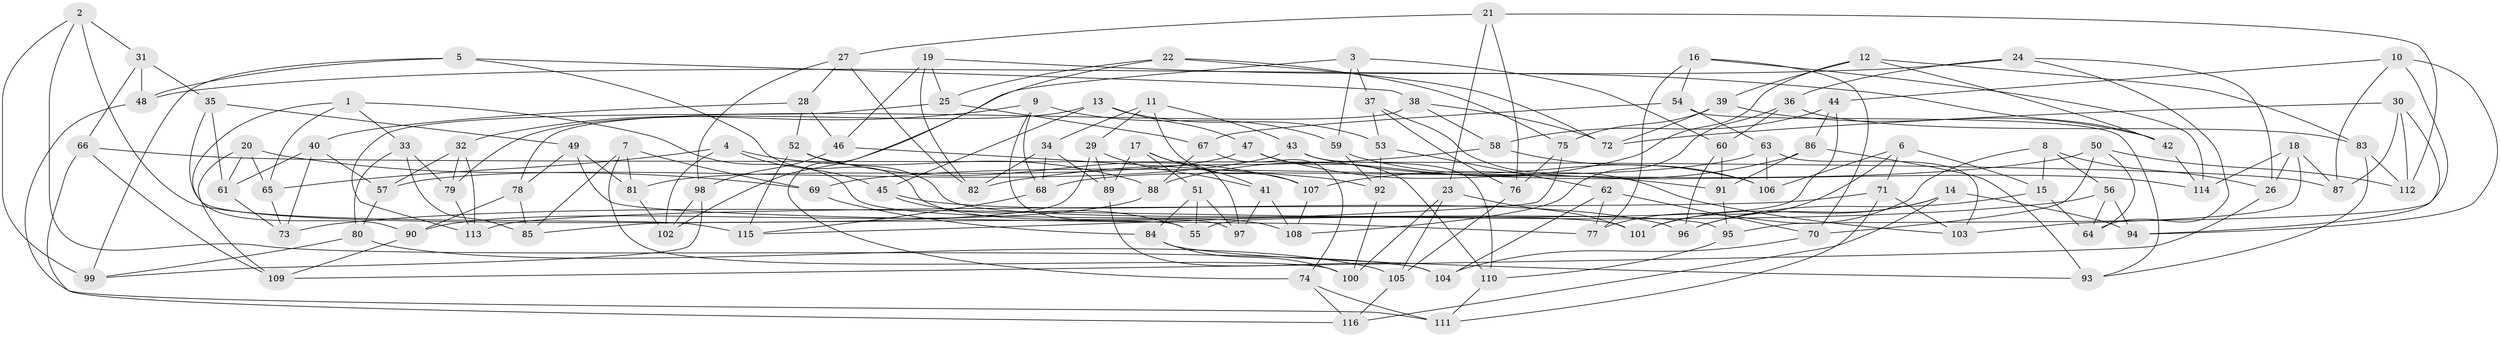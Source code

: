 // Generated by graph-tools (version 1.1) at 2025/03/03/09/25 03:03:07]
// undirected, 116 vertices, 232 edges
graph export_dot {
graph [start="1"]
  node [color=gray90,style=filled];
  1;
  2;
  3;
  4;
  5;
  6;
  7;
  8;
  9;
  10;
  11;
  12;
  13;
  14;
  15;
  16;
  17;
  18;
  19;
  20;
  21;
  22;
  23;
  24;
  25;
  26;
  27;
  28;
  29;
  30;
  31;
  32;
  33;
  34;
  35;
  36;
  37;
  38;
  39;
  40;
  41;
  42;
  43;
  44;
  45;
  46;
  47;
  48;
  49;
  50;
  51;
  52;
  53;
  54;
  55;
  56;
  57;
  58;
  59;
  60;
  61;
  62;
  63;
  64;
  65;
  66;
  67;
  68;
  69;
  70;
  71;
  72;
  73;
  74;
  75;
  76;
  77;
  78;
  79;
  80;
  81;
  82;
  83;
  84;
  85;
  86;
  87;
  88;
  89;
  90;
  91;
  92;
  93;
  94;
  95;
  96;
  97;
  98;
  99;
  100;
  101;
  102;
  103;
  104;
  105;
  106;
  107;
  108;
  109;
  110;
  111;
  112;
  113;
  114;
  115;
  116;
  1 -- 33;
  1 -- 65;
  1 -- 90;
  1 -- 101;
  2 -- 104;
  2 -- 115;
  2 -- 31;
  2 -- 99;
  3 -- 102;
  3 -- 60;
  3 -- 37;
  3 -- 59;
  4 -- 88;
  4 -- 45;
  4 -- 102;
  4 -- 65;
  5 -- 99;
  5 -- 38;
  5 -- 48;
  5 -- 108;
  6 -- 101;
  6 -- 15;
  6 -- 106;
  6 -- 71;
  7 -- 85;
  7 -- 100;
  7 -- 81;
  7 -- 69;
  8 -- 15;
  8 -- 26;
  8 -- 56;
  8 -- 77;
  9 -- 32;
  9 -- 59;
  9 -- 97;
  9 -- 68;
  10 -- 95;
  10 -- 44;
  10 -- 94;
  10 -- 87;
  11 -- 43;
  11 -- 34;
  11 -- 29;
  11 -- 107;
  12 -- 39;
  12 -- 42;
  12 -- 83;
  12 -- 88;
  13 -- 53;
  13 -- 47;
  13 -- 45;
  13 -- 79;
  14 -- 94;
  14 -- 101;
  14 -- 96;
  14 -- 116;
  15 -- 96;
  15 -- 64;
  16 -- 77;
  16 -- 54;
  16 -- 114;
  16 -- 70;
  17 -- 41;
  17 -- 97;
  17 -- 89;
  17 -- 51;
  18 -- 26;
  18 -- 114;
  18 -- 87;
  18 -- 103;
  19 -- 25;
  19 -- 42;
  19 -- 46;
  19 -- 82;
  20 -- 109;
  20 -- 65;
  20 -- 61;
  20 -- 69;
  21 -- 23;
  21 -- 27;
  21 -- 112;
  21 -- 76;
  22 -- 72;
  22 -- 25;
  22 -- 75;
  22 -- 74;
  23 -- 101;
  23 -- 100;
  23 -- 105;
  24 -- 26;
  24 -- 48;
  24 -- 64;
  24 -- 36;
  25 -- 67;
  25 -- 113;
  26 -- 109;
  27 -- 82;
  27 -- 98;
  27 -- 28;
  28 -- 40;
  28 -- 46;
  28 -- 52;
  29 -- 85;
  29 -- 41;
  29 -- 89;
  30 -- 87;
  30 -- 72;
  30 -- 112;
  30 -- 94;
  31 -- 66;
  31 -- 35;
  31 -- 48;
  32 -- 57;
  32 -- 79;
  32 -- 113;
  33 -- 80;
  33 -- 85;
  33 -- 79;
  34 -- 68;
  34 -- 82;
  34 -- 89;
  35 -- 49;
  35 -- 55;
  35 -- 61;
  36 -- 83;
  36 -- 108;
  36 -- 60;
  37 -- 103;
  37 -- 76;
  37 -- 53;
  38 -- 58;
  38 -- 72;
  38 -- 78;
  39 -- 72;
  39 -- 75;
  39 -- 42;
  40 -- 61;
  40 -- 73;
  40 -- 57;
  41 -- 108;
  41 -- 97;
  42 -- 114;
  43 -- 114;
  43 -- 110;
  43 -- 57;
  44 -- 55;
  44 -- 86;
  44 -- 58;
  45 -- 96;
  45 -- 55;
  46 -- 92;
  46 -- 98;
  47 -- 81;
  47 -- 91;
  47 -- 110;
  48 -- 111;
  49 -- 77;
  49 -- 81;
  49 -- 78;
  50 -- 112;
  50 -- 70;
  50 -- 64;
  50 -- 69;
  51 -- 55;
  51 -- 97;
  51 -- 84;
  52 -- 115;
  52 -- 107;
  52 -- 95;
  53 -- 92;
  53 -- 62;
  54 -- 63;
  54 -- 67;
  54 -- 93;
  56 -- 94;
  56 -- 73;
  56 -- 64;
  57 -- 80;
  58 -- 106;
  58 -- 82;
  59 -- 106;
  59 -- 92;
  60 -- 96;
  60 -- 91;
  61 -- 73;
  62 -- 70;
  62 -- 104;
  62 -- 77;
  63 -- 106;
  63 -- 68;
  63 -- 103;
  65 -- 73;
  66 -- 87;
  66 -- 116;
  66 -- 109;
  67 -- 74;
  67 -- 88;
  68 -- 115;
  69 -- 84;
  70 -- 104;
  71 -- 111;
  71 -- 103;
  71 -- 113;
  74 -- 116;
  74 -- 111;
  75 -- 76;
  75 -- 115;
  76 -- 105;
  78 -- 85;
  78 -- 90;
  79 -- 113;
  80 -- 99;
  80 -- 105;
  81 -- 102;
  83 -- 93;
  83 -- 112;
  84 -- 93;
  84 -- 100;
  86 -- 107;
  86 -- 93;
  86 -- 91;
  88 -- 90;
  89 -- 104;
  90 -- 109;
  91 -- 95;
  92 -- 100;
  95 -- 110;
  98 -- 99;
  98 -- 102;
  105 -- 116;
  107 -- 108;
  110 -- 111;
}
